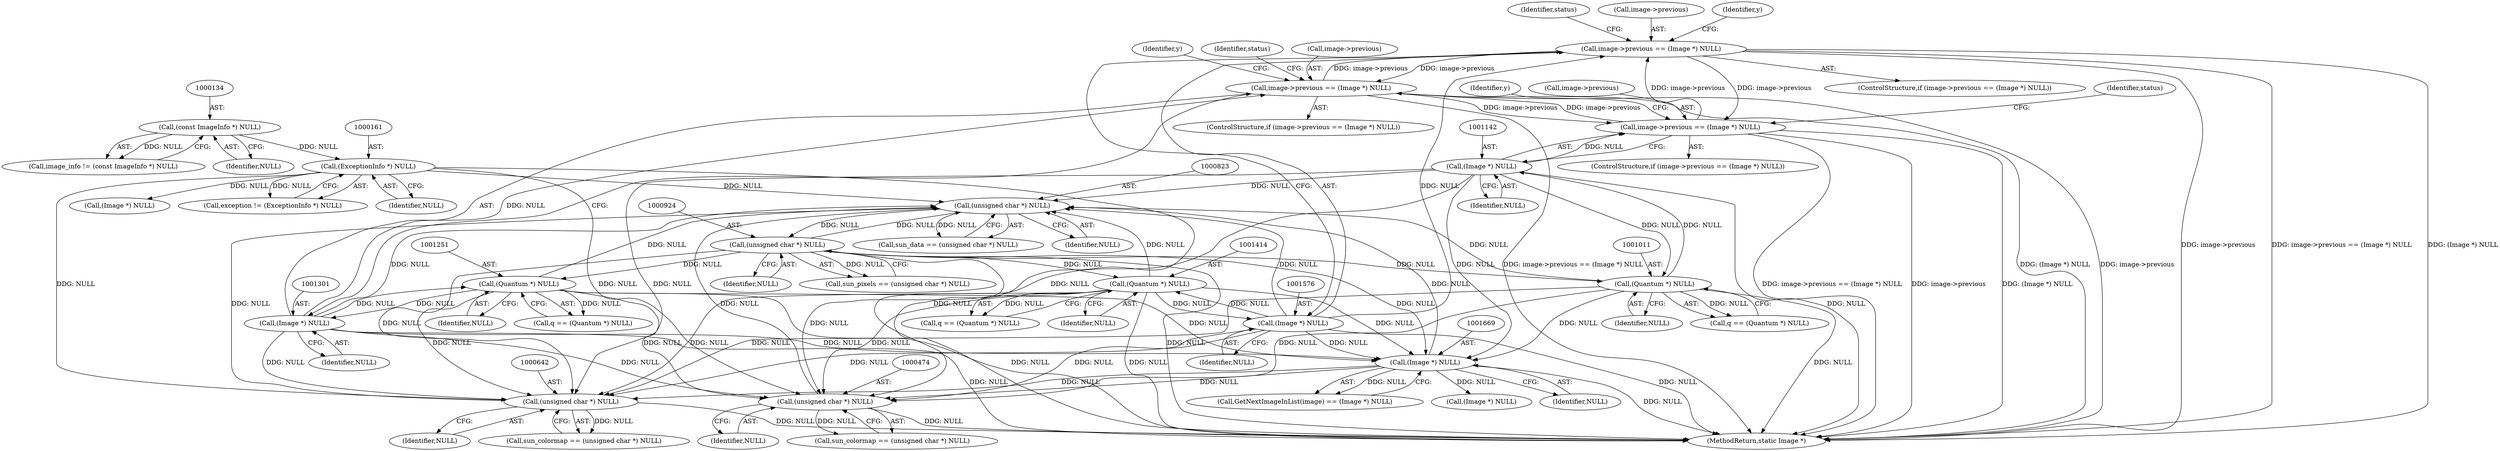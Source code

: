 digraph "0_ImageMagick_6b4aff0f117b978502ee5bcd6e753c17aec5a961@pointer" {
"1001571" [label="(Call,image->previous == (Image *) NULL)"];
"1001296" [label="(Call,image->previous == (Image *) NULL)"];
"1001137" [label="(Call,image->previous == (Image *) NULL)"];
"1001571" [label="(Call,image->previous == (Image *) NULL)"];
"1001575" [label="(Call,(Image *) NULL)"];
"1001413" [label="(Call,(Quantum *) NULL)"];
"1000923" [label="(Call,(unsigned char *) NULL)"];
"1000822" [label="(Call,(unsigned char *) NULL)"];
"1000641" [label="(Call,(unsigned char *) NULL)"];
"1001010" [label="(Call,(Quantum *) NULL)"];
"1001141" [label="(Call,(Image *) NULL)"];
"1001300" [label="(Call,(Image *) NULL)"];
"1001250" [label="(Call,(Quantum *) NULL)"];
"1001668" [label="(Call,(Image *) NULL)"];
"1000160" [label="(Call,(ExceptionInfo *) NULL)"];
"1000133" [label="(Call,(const ImageInfo *) NULL)"];
"1000473" [label="(Call,(unsigned char *) NULL)"];
"1000162" [label="(Identifier,NULL)"];
"1001710" [label="(MethodReturn,static Image *)"];
"1001295" [label="(ControlStructure,if (image->previous == (Image *) NULL))"];
"1001012" [label="(Identifier,NULL)"];
"1001413" [label="(Call,(Quantum *) NULL)"];
"1001136" [label="(ControlStructure,if (image->previous == (Image *) NULL))"];
"1000135" [label="(Identifier,NULL)"];
"1001010" [label="(Call,(Quantum *) NULL)"];
"1001300" [label="(Call,(Image *) NULL)"];
"1000641" [label="(Call,(unsigned char *) NULL)"];
"1000822" [label="(Call,(unsigned char *) NULL)"];
"1001415" [label="(Identifier,NULL)"];
"1001138" [label="(Call,image->previous)"];
"1000133" [label="(Call,(const ImageInfo *) NULL)"];
"1000191" [label="(Call,(Image *) NULL)"];
"1000158" [label="(Call,exception != (ExceptionInfo *) NULL)"];
"1001668" [label="(Call,(Image *) NULL)"];
"1000925" [label="(Identifier,NULL)"];
"1000643" [label="(Identifier,NULL)"];
"1000639" [label="(Call,sun_colormap == (unsigned char *) NULL)"];
"1001248" [label="(Call,q == (Quantum *) NULL)"];
"1001234" [label="(Identifier,y)"];
"1000820" [label="(Call,sun_data == (unsigned char *) NULL)"];
"1001580" [label="(Identifier,status)"];
"1001250" [label="(Call,(Quantum *) NULL)"];
"1000921" [label="(Call,sun_pixels == (unsigned char *) NULL)"];
"1001137" [label="(Call,image->previous == (Image *) NULL)"];
"1001572" [label="(Call,image->previous)"];
"1001570" [label="(ControlStructure,if (image->previous == (Image *) NULL))"];
"1001146" [label="(Identifier,status)"];
"1000131" [label="(Call,image_info != (const ImageInfo *) NULL)"];
"1001141" [label="(Call,(Image *) NULL)"];
"1001411" [label="(Call,q == (Quantum *) NULL)"];
"1001665" [label="(Call,GetNextImageInList(image) == (Image *) NULL)"];
"1001577" [label="(Identifier,NULL)"];
"1000473" [label="(Call,(unsigned char *) NULL)"];
"1000824" [label="(Identifier,NULL)"];
"1001302" [label="(Identifier,NULL)"];
"1000160" [label="(Call,(ExceptionInfo *) NULL)"];
"1000994" [label="(Identifier,y)"];
"1001305" [label="(Identifier,status)"];
"1001397" [label="(Identifier,y)"];
"1000475" [label="(Identifier,NULL)"];
"1001677" [label="(Call,(Image *) NULL)"];
"1001571" [label="(Call,image->previous == (Image *) NULL)"];
"1001297" [label="(Call,image->previous)"];
"1001252" [label="(Identifier,NULL)"];
"1001670" [label="(Identifier,NULL)"];
"1000923" [label="(Call,(unsigned char *) NULL)"];
"1000471" [label="(Call,sun_colormap == (unsigned char *) NULL)"];
"1001143" [label="(Identifier,NULL)"];
"1001296" [label="(Call,image->previous == (Image *) NULL)"];
"1001575" [label="(Call,(Image *) NULL)"];
"1001008" [label="(Call,q == (Quantum *) NULL)"];
"1001571" -> "1001570"  [label="AST: "];
"1001571" -> "1001575"  [label="CFG: "];
"1001572" -> "1001571"  [label="AST: "];
"1001575" -> "1001571"  [label="AST: "];
"1001580" -> "1001571"  [label="CFG: "];
"1001397" -> "1001571"  [label="CFG: "];
"1001571" -> "1001710"  [label="DDG: image->previous"];
"1001571" -> "1001710"  [label="DDG: image->previous == (Image *) NULL"];
"1001571" -> "1001710"  [label="DDG: (Image *) NULL"];
"1001571" -> "1001137"  [label="DDG: image->previous"];
"1001571" -> "1001296"  [label="DDG: image->previous"];
"1001296" -> "1001571"  [label="DDG: image->previous"];
"1001137" -> "1001571"  [label="DDG: image->previous"];
"1001575" -> "1001571"  [label="DDG: NULL"];
"1001296" -> "1001295"  [label="AST: "];
"1001296" -> "1001300"  [label="CFG: "];
"1001297" -> "1001296"  [label="AST: "];
"1001300" -> "1001296"  [label="AST: "];
"1001305" -> "1001296"  [label="CFG: "];
"1001234" -> "1001296"  [label="CFG: "];
"1001296" -> "1001710"  [label="DDG: image->previous == (Image *) NULL"];
"1001296" -> "1001710"  [label="DDG: (Image *) NULL"];
"1001296" -> "1001710"  [label="DDG: image->previous"];
"1001296" -> "1001137"  [label="DDG: image->previous"];
"1001137" -> "1001296"  [label="DDG: image->previous"];
"1001300" -> "1001296"  [label="DDG: NULL"];
"1001137" -> "1001136"  [label="AST: "];
"1001137" -> "1001141"  [label="CFG: "];
"1001138" -> "1001137"  [label="AST: "];
"1001141" -> "1001137"  [label="AST: "];
"1001146" -> "1001137"  [label="CFG: "];
"1000994" -> "1001137"  [label="CFG: "];
"1001137" -> "1001710"  [label="DDG: image->previous == (Image *) NULL"];
"1001137" -> "1001710"  [label="DDG: image->previous"];
"1001137" -> "1001710"  [label="DDG: (Image *) NULL"];
"1001141" -> "1001137"  [label="DDG: NULL"];
"1001575" -> "1001577"  [label="CFG: "];
"1001576" -> "1001575"  [label="AST: "];
"1001577" -> "1001575"  [label="AST: "];
"1001575" -> "1001710"  [label="DDG: NULL"];
"1001575" -> "1000473"  [label="DDG: NULL"];
"1001575" -> "1000641"  [label="DDG: NULL"];
"1001575" -> "1000822"  [label="DDG: NULL"];
"1001575" -> "1001413"  [label="DDG: NULL"];
"1001413" -> "1001575"  [label="DDG: NULL"];
"1001575" -> "1001668"  [label="DDG: NULL"];
"1001413" -> "1001411"  [label="AST: "];
"1001413" -> "1001415"  [label="CFG: "];
"1001414" -> "1001413"  [label="AST: "];
"1001415" -> "1001413"  [label="AST: "];
"1001411" -> "1001413"  [label="CFG: "];
"1001413" -> "1001710"  [label="DDG: NULL"];
"1001413" -> "1000473"  [label="DDG: NULL"];
"1001413" -> "1000641"  [label="DDG: NULL"];
"1001413" -> "1000822"  [label="DDG: NULL"];
"1001413" -> "1001411"  [label="DDG: NULL"];
"1000923" -> "1001413"  [label="DDG: NULL"];
"1001413" -> "1001668"  [label="DDG: NULL"];
"1000923" -> "1000921"  [label="AST: "];
"1000923" -> "1000925"  [label="CFG: "];
"1000924" -> "1000923"  [label="AST: "];
"1000925" -> "1000923"  [label="AST: "];
"1000921" -> "1000923"  [label="CFG: "];
"1000923" -> "1001710"  [label="DDG: NULL"];
"1000923" -> "1000473"  [label="DDG: NULL"];
"1000923" -> "1000641"  [label="DDG: NULL"];
"1000923" -> "1000822"  [label="DDG: NULL"];
"1000923" -> "1000921"  [label="DDG: NULL"];
"1000822" -> "1000923"  [label="DDG: NULL"];
"1000923" -> "1001010"  [label="DDG: NULL"];
"1000923" -> "1001250"  [label="DDG: NULL"];
"1000923" -> "1001668"  [label="DDG: NULL"];
"1000822" -> "1000820"  [label="AST: "];
"1000822" -> "1000824"  [label="CFG: "];
"1000823" -> "1000822"  [label="AST: "];
"1000824" -> "1000822"  [label="AST: "];
"1000820" -> "1000822"  [label="CFG: "];
"1000822" -> "1000820"  [label="DDG: NULL"];
"1000641" -> "1000822"  [label="DDG: NULL"];
"1001010" -> "1000822"  [label="DDG: NULL"];
"1001300" -> "1000822"  [label="DDG: NULL"];
"1001668" -> "1000822"  [label="DDG: NULL"];
"1001141" -> "1000822"  [label="DDG: NULL"];
"1000160" -> "1000822"  [label="DDG: NULL"];
"1001250" -> "1000822"  [label="DDG: NULL"];
"1000473" -> "1000822"  [label="DDG: NULL"];
"1000641" -> "1000639"  [label="AST: "];
"1000641" -> "1000643"  [label="CFG: "];
"1000642" -> "1000641"  [label="AST: "];
"1000643" -> "1000641"  [label="AST: "];
"1000639" -> "1000641"  [label="CFG: "];
"1000641" -> "1001710"  [label="DDG: NULL"];
"1000641" -> "1000639"  [label="DDG: NULL"];
"1001010" -> "1000641"  [label="DDG: NULL"];
"1001300" -> "1000641"  [label="DDG: NULL"];
"1001668" -> "1000641"  [label="DDG: NULL"];
"1001141" -> "1000641"  [label="DDG: NULL"];
"1000160" -> "1000641"  [label="DDG: NULL"];
"1001250" -> "1000641"  [label="DDG: NULL"];
"1001010" -> "1001008"  [label="AST: "];
"1001010" -> "1001012"  [label="CFG: "];
"1001011" -> "1001010"  [label="AST: "];
"1001012" -> "1001010"  [label="AST: "];
"1001008" -> "1001010"  [label="CFG: "];
"1001010" -> "1001710"  [label="DDG: NULL"];
"1001010" -> "1000473"  [label="DDG: NULL"];
"1001010" -> "1001008"  [label="DDG: NULL"];
"1001141" -> "1001010"  [label="DDG: NULL"];
"1001010" -> "1001141"  [label="DDG: NULL"];
"1001010" -> "1001668"  [label="DDG: NULL"];
"1001141" -> "1001143"  [label="CFG: "];
"1001142" -> "1001141"  [label="AST: "];
"1001143" -> "1001141"  [label="AST: "];
"1001141" -> "1001710"  [label="DDG: NULL"];
"1001141" -> "1000473"  [label="DDG: NULL"];
"1001141" -> "1001668"  [label="DDG: NULL"];
"1001300" -> "1001302"  [label="CFG: "];
"1001301" -> "1001300"  [label="AST: "];
"1001302" -> "1001300"  [label="AST: "];
"1001300" -> "1001710"  [label="DDG: NULL"];
"1001300" -> "1000473"  [label="DDG: NULL"];
"1001300" -> "1001250"  [label="DDG: NULL"];
"1001250" -> "1001300"  [label="DDG: NULL"];
"1001300" -> "1001668"  [label="DDG: NULL"];
"1001250" -> "1001248"  [label="AST: "];
"1001250" -> "1001252"  [label="CFG: "];
"1001251" -> "1001250"  [label="AST: "];
"1001252" -> "1001250"  [label="AST: "];
"1001248" -> "1001250"  [label="CFG: "];
"1001250" -> "1001710"  [label="DDG: NULL"];
"1001250" -> "1000473"  [label="DDG: NULL"];
"1001250" -> "1001248"  [label="DDG: NULL"];
"1001250" -> "1001668"  [label="DDG: NULL"];
"1001668" -> "1001665"  [label="AST: "];
"1001668" -> "1001670"  [label="CFG: "];
"1001669" -> "1001668"  [label="AST: "];
"1001670" -> "1001668"  [label="AST: "];
"1001665" -> "1001668"  [label="CFG: "];
"1001668" -> "1001710"  [label="DDG: NULL"];
"1001668" -> "1000473"  [label="DDG: NULL"];
"1001668" -> "1001665"  [label="DDG: NULL"];
"1001668" -> "1001677"  [label="DDG: NULL"];
"1000160" -> "1000158"  [label="AST: "];
"1000160" -> "1000162"  [label="CFG: "];
"1000161" -> "1000160"  [label="AST: "];
"1000162" -> "1000160"  [label="AST: "];
"1000158" -> "1000160"  [label="CFG: "];
"1000160" -> "1001710"  [label="DDG: NULL"];
"1000160" -> "1000158"  [label="DDG: NULL"];
"1000133" -> "1000160"  [label="DDG: NULL"];
"1000160" -> "1000191"  [label="DDG: NULL"];
"1000160" -> "1000473"  [label="DDG: NULL"];
"1000133" -> "1000131"  [label="AST: "];
"1000133" -> "1000135"  [label="CFG: "];
"1000134" -> "1000133"  [label="AST: "];
"1000135" -> "1000133"  [label="AST: "];
"1000131" -> "1000133"  [label="CFG: "];
"1000133" -> "1000131"  [label="DDG: NULL"];
"1000473" -> "1000471"  [label="AST: "];
"1000473" -> "1000475"  [label="CFG: "];
"1000474" -> "1000473"  [label="AST: "];
"1000475" -> "1000473"  [label="AST: "];
"1000471" -> "1000473"  [label="CFG: "];
"1000473" -> "1001710"  [label="DDG: NULL"];
"1000473" -> "1000471"  [label="DDG: NULL"];
}
